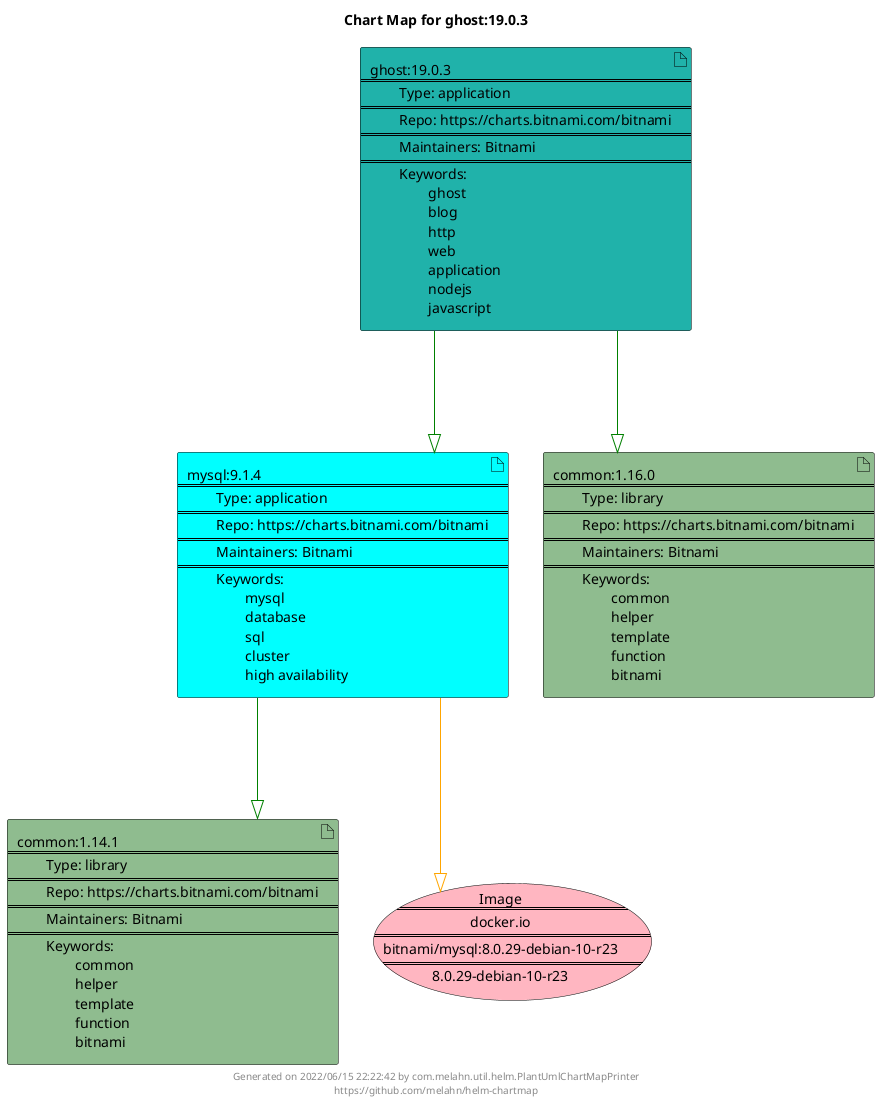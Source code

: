 @startuml
skinparam linetype ortho
skinparam backgroundColor white
skinparam usecaseBorderColor black
skinparam usecaseArrowColor LightSlateGray
skinparam artifactBorderColor black
skinparam artifactArrowColor LightSlateGray

title Chart Map for ghost:19.0.3

'There are 4 referenced Helm Charts
artifact "mysql:9.1.4\n====\n\tType: application\n====\n\tRepo: https://charts.bitnami.com/bitnami\n====\n\tMaintainers: Bitnami\n====\n\tKeywords: \n\t\tmysql\n\t\tdatabase\n\t\tsql\n\t\tcluster\n\t\thigh availability" as mysql_9_1_4 #Aqua
artifact "ghost:19.0.3\n====\n\tType: application\n====\n\tRepo: https://charts.bitnami.com/bitnami\n====\n\tMaintainers: Bitnami\n====\n\tKeywords: \n\t\tghost\n\t\tblog\n\t\thttp\n\t\tweb\n\t\tapplication\n\t\tnodejs\n\t\tjavascript" as ghost_19_0_3 #LightSeaGreen
artifact "common:1.16.0\n====\n\tType: library\n====\n\tRepo: https://charts.bitnami.com/bitnami\n====\n\tMaintainers: Bitnami\n====\n\tKeywords: \n\t\tcommon\n\t\thelper\n\t\ttemplate\n\t\tfunction\n\t\tbitnami" as common_1_16_0 #DarkSeaGreen
artifact "common:1.14.1\n====\n\tType: library\n====\n\tRepo: https://charts.bitnami.com/bitnami\n====\n\tMaintainers: Bitnami\n====\n\tKeywords: \n\t\tcommon\n\t\thelper\n\t\ttemplate\n\t\tfunction\n\t\tbitnami" as common_1_14_1 #DarkSeaGreen

'There is one referenced Docker Image
usecase "Image\n====\ndocker.io\n====\nbitnami/mysql:8.0.29-debian-10-r23\n====\n8.0.29-debian-10-r23" as docker_io_bitnami_mysql_8_0_29_debian_10_r23 #LightPink

'Chart Dependencies
ghost_19_0_3--[#green]-|>mysql_9_1_4
mysql_9_1_4--[#green]-|>common_1_14_1
ghost_19_0_3--[#green]-|>common_1_16_0
mysql_9_1_4--[#orange]-|>docker_io_bitnami_mysql_8_0_29_debian_10_r23

center footer Generated on 2022/06/15 22:22:42 by com.melahn.util.helm.PlantUmlChartMapPrinter\nhttps://github.com/melahn/helm-chartmap
@enduml
